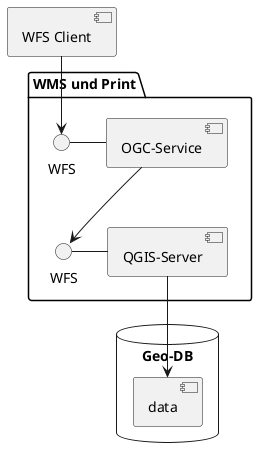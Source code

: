 @startuml

skinparam linetype straight

package "WMS und Print"{

    together {
        [QGIS-Server] as qgs
        () WFS as wfsi
        wfsi - qgs
    }

    together {
        [OGC-Service] as ogc
        () WFS as ogci
        ogci - ogc
    }
    
    ogc --> wfsi
}

[WFS Client] as cl

database "Geo-DB" {
    [data] as data
}

cl --> ogci

qgs --> data

@enduml